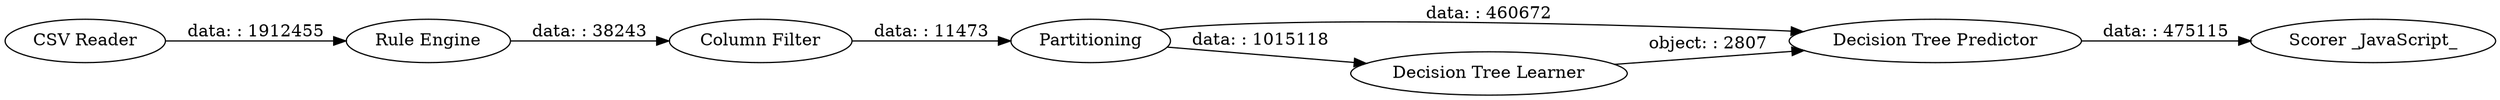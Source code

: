 digraph {
	"123061110388731869_9" [label="Decision Tree Predictor"]
	"123061110388731869_10" [label="Scorer _JavaScript_"]
	"-7685680231891077227_5" [label="Column Filter"]
	"123061110388731869_6" [label=Partitioning]
	"123061110388731869_8" [label="Decision Tree Learner"]
	"-7685680231891077227_2" [label="Rule Engine"]
	"-7685680231891077227_1" [label="CSV Reader"]
	"-7685680231891077227_1" -> "-7685680231891077227_2" [label="data: : 1912455"]
	"123061110388731869_6" -> "123061110388731869_9" [label="data: : 460672"]
	"123061110388731869_9" -> "123061110388731869_10" [label="data: : 475115"]
	"123061110388731869_6" -> "123061110388731869_8" [label="data: : 1015118"]
	"-7685680231891077227_2" -> "-7685680231891077227_5" [label="data: : 38243"]
	"123061110388731869_8" -> "123061110388731869_9" [label="object: : 2807"]
	"-7685680231891077227_5" -> "123061110388731869_6" [label="data: : 11473"]
	rankdir=LR
}
